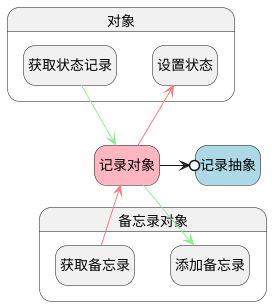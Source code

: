 @startuml 备忘录模式
hide empty description
state mark_inter as "记录抽象" #LightBlue
state marker as "备忘录对象" {
    state add as "添加备忘录"
    state get as "获取备忘录"
}
state class as "对象" {
    state getmark as "获取状态记录"
    state setmark as "设置状态"
}
state mark_class0 as "记录对象" #LightPink

getmark -[#LightGreen]down-> mark_class0
mark_class0 -[#LightGreen]down-> add
get -[#LightCoral]up-> mark_class0
mark_class0 -[#LightCoral]up-> setmark
mark_class0 -right->o mark_inter
@enduml
